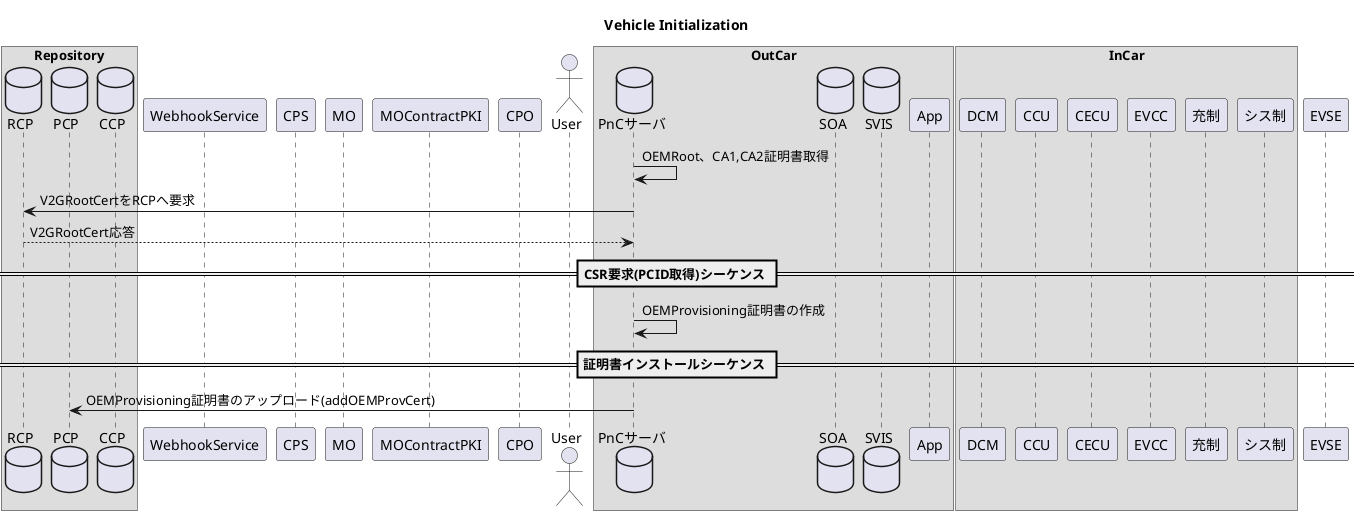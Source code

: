 @startuml
title Vehicle Initialization
'PnC登録時の動き

'分類子一覧
box "Repository"
    database    RCP as RCP
    database    PCP as PCP
    database    CCP as CCP
end box
participant WebhookService as WebhookService
participant CPS as CPS
participant MO as MO
participant MOContractPKI as MOContractPKI
participant CPO as CPO

Actor       User as User

box "OutCar"
database    PnCサーバ as PnCサーバ
database    SOA as SOA
database    SVIS as SVIS
participant App as App

end box
box "InCar"
    participant DCM as DCM
    participant CCU as CCU
    participant CCU as CCU
    participant CECU as CECU
    participant EVCC as EVCC
    participant 充制 as 充制
    participant シス制 as シス制
end box
participant EVSE as EVSE


'車両のCSRを受け取ったところから
PnCサーバ -> PnCサーバ : OEMRoot、CA1,CA2証明書取得
PnCサーバ -> RCP       : V2GRootCertをRCPへ要求
RCP --> PnCサーバ       :V2GRootCert応答
== CSR要求(PCID取得)シーケンス ==
PnCサーバ -> PnCサーバ      : OEMProvisioning証明書の作成
== 証明書インストールシーケンス ==
PnCサーバ -> PCP        : OEMProvisioning証明書のアップロード(addOEMProvCert)



@enduml